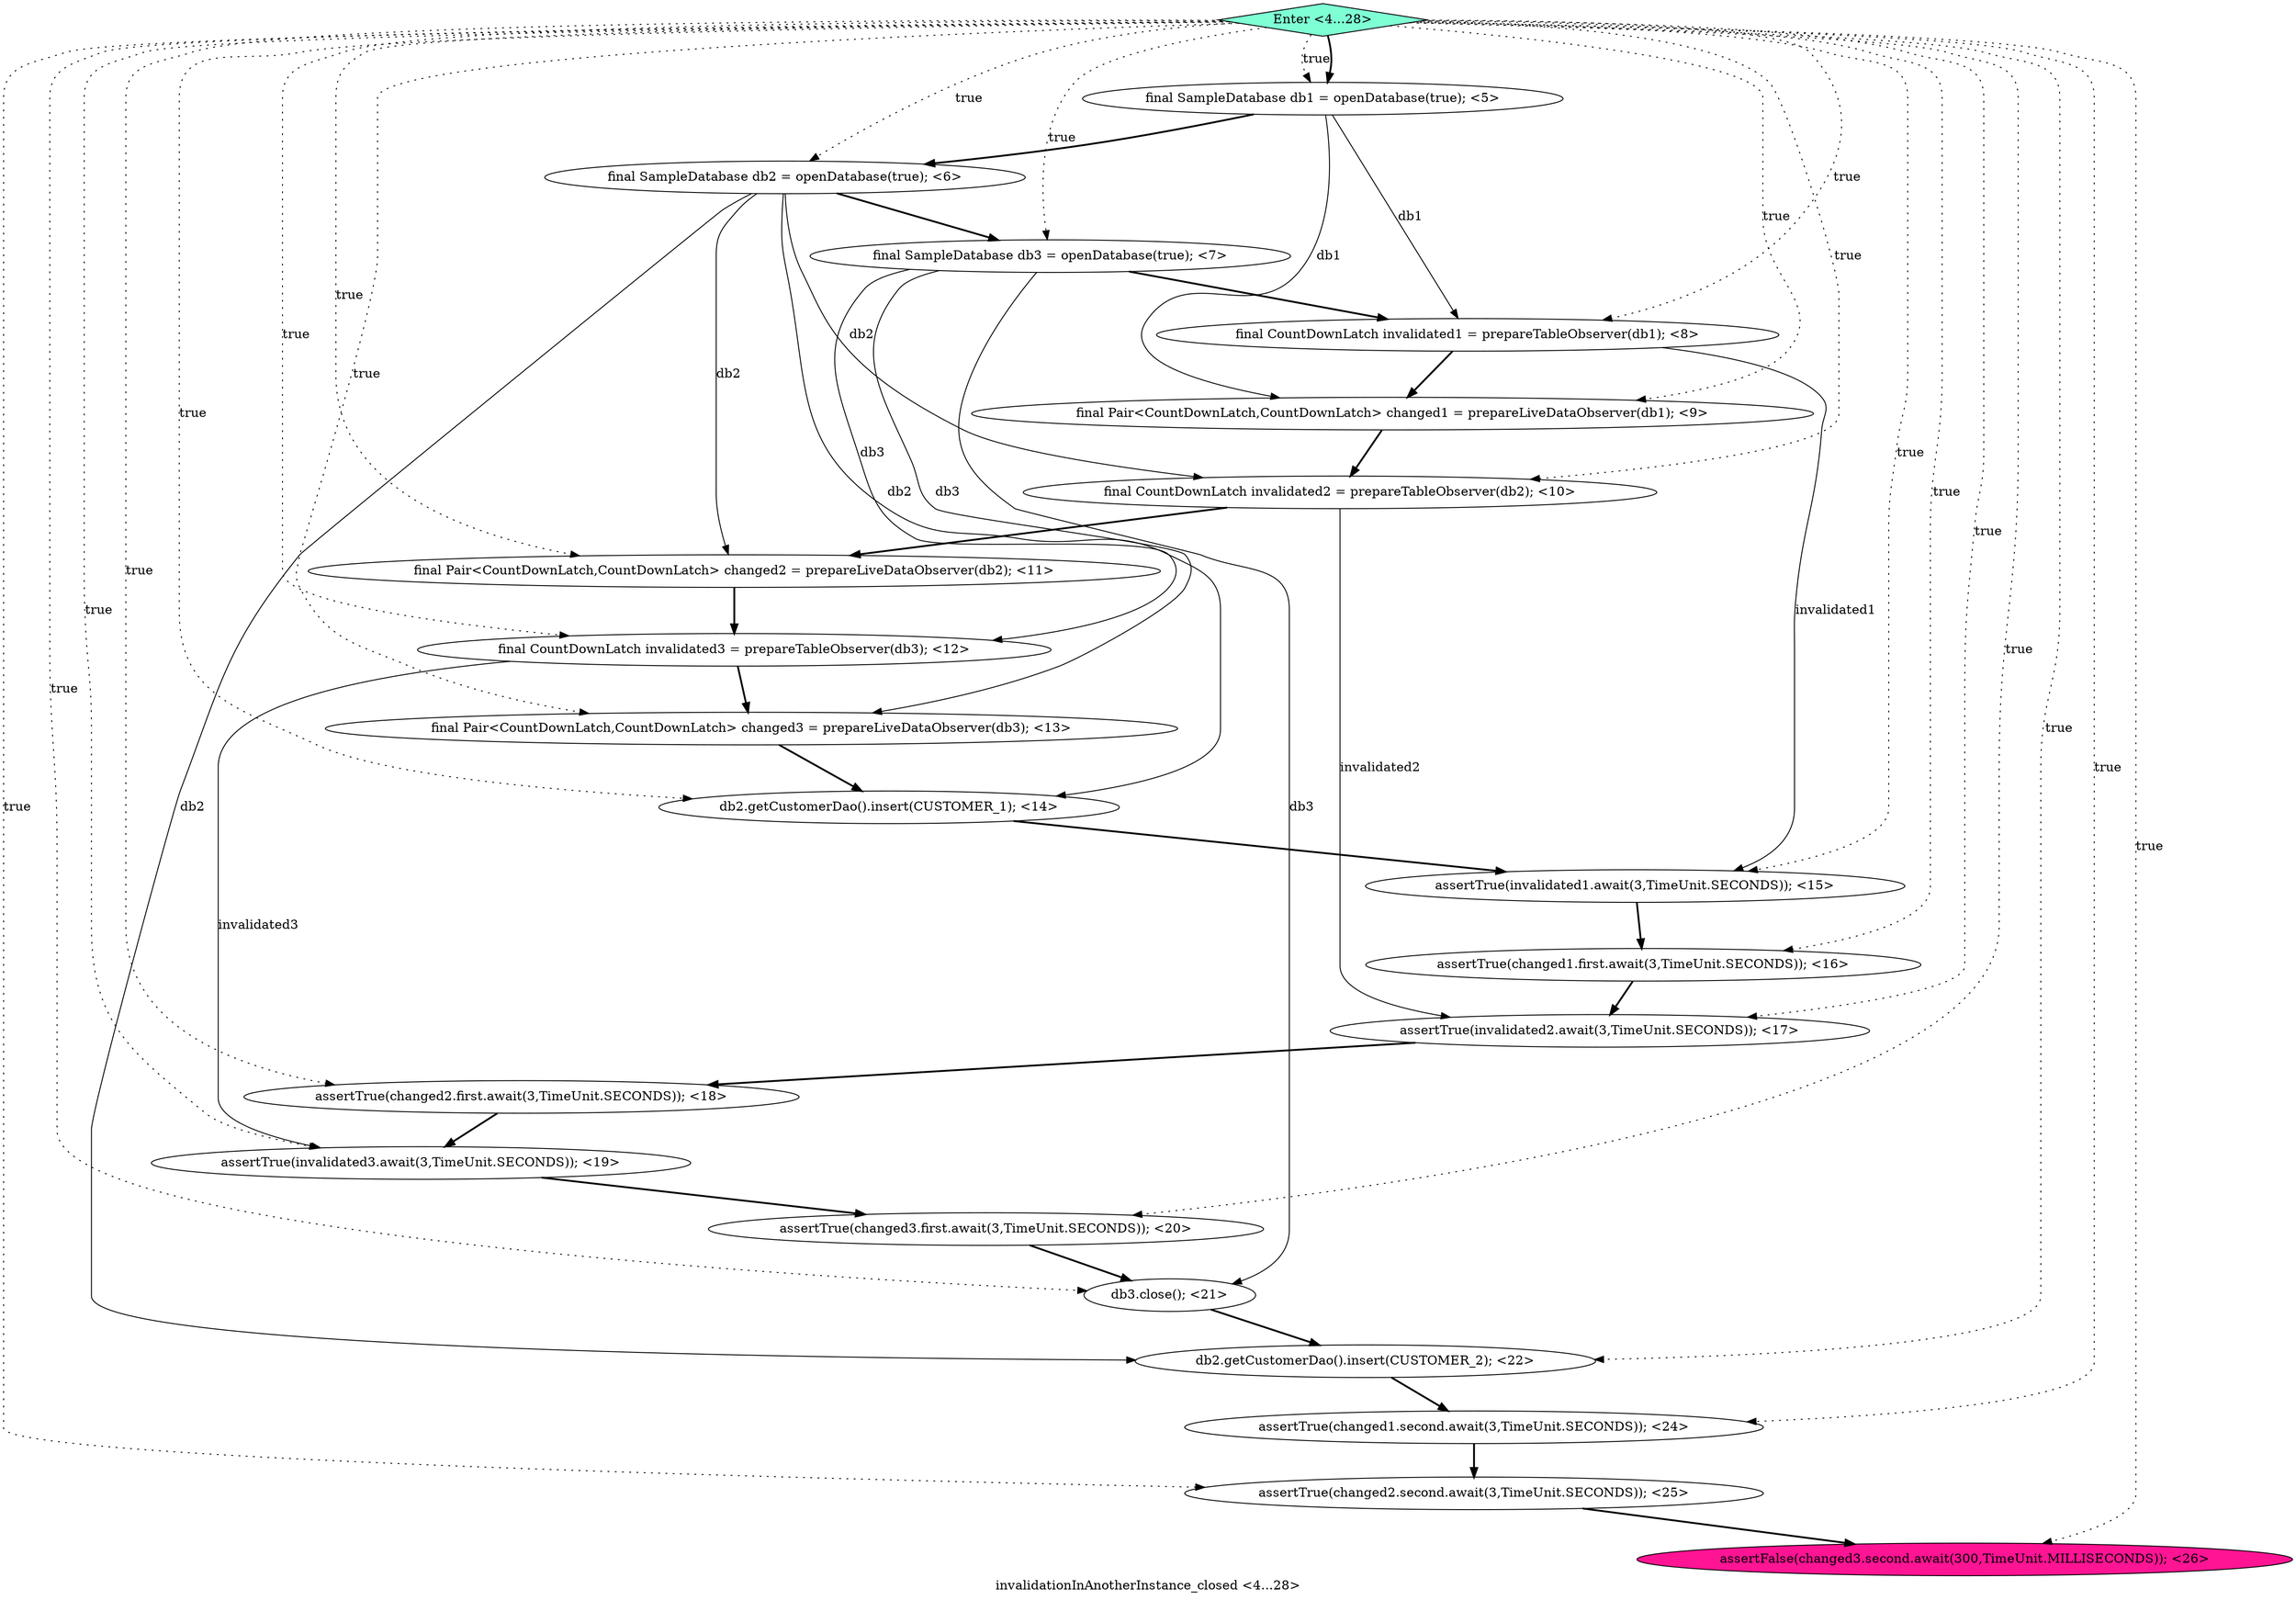 digraph PDG {
label = "invalidationInAnotherInstance_closed <4...28>";
0.3 [style = filled, label = "final CountDownLatch invalidated1 = prepareTableObserver(db1); <8>", fillcolor = white, shape = ellipse];
0.5 [style = filled, label = "final CountDownLatch invalidated2 = prepareTableObserver(db2); <10>", fillcolor = white, shape = ellipse];
0.2 [style = filled, label = "final SampleDatabase db3 = openDatabase(true); <7>", fillcolor = white, shape = ellipse];
0.6 [style = filled, label = "final Pair<CountDownLatch,CountDownLatch> changed2 = prepareLiveDataObserver(db2); <11>", fillcolor = white, shape = ellipse];
0.18 [style = filled, label = "assertTrue(changed1.second.await(3,TimeUnit.SECONDS)); <24>", fillcolor = white, shape = ellipse];
0.4 [style = filled, label = "final Pair<CountDownLatch,CountDownLatch> changed1 = prepareLiveDataObserver(db1); <9>", fillcolor = white, shape = ellipse];
0.1 [style = filled, label = "final SampleDatabase db2 = openDatabase(true); <6>", fillcolor = white, shape = ellipse];
0.10 [style = filled, label = "assertTrue(invalidated1.await(3,TimeUnit.SECONDS)); <15>", fillcolor = white, shape = ellipse];
0.21 [style = filled, label = "Enter <4...28>", fillcolor = aquamarine, shape = diamond];
0.9 [style = filled, label = "db2.getCustomerDao().insert(CUSTOMER_1); <14>", fillcolor = white, shape = ellipse];
0.12 [style = filled, label = "assertTrue(invalidated2.await(3,TimeUnit.SECONDS)); <17>", fillcolor = white, shape = ellipse];
0.13 [style = filled, label = "assertTrue(changed2.first.await(3,TimeUnit.SECONDS)); <18>", fillcolor = white, shape = ellipse];
0.11 [style = filled, label = "assertTrue(changed1.first.await(3,TimeUnit.SECONDS)); <16>", fillcolor = white, shape = ellipse];
0.16 [style = filled, label = "db3.close(); <21>", fillcolor = white, shape = ellipse];
0.14 [style = filled, label = "assertTrue(invalidated3.await(3,TimeUnit.SECONDS)); <19>", fillcolor = white, shape = ellipse];
0.8 [style = filled, label = "final Pair<CountDownLatch,CountDownLatch> changed3 = prepareLiveDataObserver(db3); <13>", fillcolor = white, shape = ellipse];
0.20 [style = filled, label = "assertFalse(changed3.second.await(300,TimeUnit.MILLISECONDS)); <26>", fillcolor = deeppink, shape = ellipse];
0.19 [style = filled, label = "assertTrue(changed2.second.await(3,TimeUnit.SECONDS)); <25>", fillcolor = white, shape = ellipse];
0.0 [style = filled, label = "final SampleDatabase db1 = openDatabase(true); <5>", fillcolor = white, shape = ellipse];
0.15 [style = filled, label = "assertTrue(changed3.first.await(3,TimeUnit.SECONDS)); <20>", fillcolor = white, shape = ellipse];
0.17 [style = filled, label = "db2.getCustomerDao().insert(CUSTOMER_2); <22>", fillcolor = white, shape = ellipse];
0.7 [style = filled, label = "final CountDownLatch invalidated3 = prepareTableObserver(db3); <12>", fillcolor = white, shape = ellipse];
0.0 -> 0.1 [style = bold, label=""];
0.0 -> 0.3 [style = solid, label="db1"];
0.0 -> 0.4 [style = solid, label="db1"];
0.1 -> 0.2 [style = bold, label=""];
0.1 -> 0.5 [style = solid, label="db2"];
0.1 -> 0.6 [style = solid, label="db2"];
0.1 -> 0.9 [style = solid, label="db2"];
0.1 -> 0.17 [style = solid, label="db2"];
0.2 -> 0.3 [style = bold, label=""];
0.2 -> 0.7 [style = solid, label="db3"];
0.2 -> 0.8 [style = solid, label="db3"];
0.2 -> 0.16 [style = solid, label="db3"];
0.3 -> 0.4 [style = bold, label=""];
0.3 -> 0.10 [style = solid, label="invalidated1"];
0.4 -> 0.5 [style = bold, label=""];
0.5 -> 0.6 [style = bold, label=""];
0.5 -> 0.12 [style = solid, label="invalidated2"];
0.6 -> 0.7 [style = bold, label=""];
0.7 -> 0.8 [style = bold, label=""];
0.7 -> 0.14 [style = solid, label="invalidated3"];
0.8 -> 0.9 [style = bold, label=""];
0.9 -> 0.10 [style = bold, label=""];
0.10 -> 0.11 [style = bold, label=""];
0.11 -> 0.12 [style = bold, label=""];
0.12 -> 0.13 [style = bold, label=""];
0.13 -> 0.14 [style = bold, label=""];
0.14 -> 0.15 [style = bold, label=""];
0.15 -> 0.16 [style = bold, label=""];
0.16 -> 0.17 [style = bold, label=""];
0.17 -> 0.18 [style = bold, label=""];
0.18 -> 0.19 [style = bold, label=""];
0.19 -> 0.20 [style = bold, label=""];
0.21 -> 0.0 [style = dotted, label="true"];
0.21 -> 0.0 [style = bold, label=""];
0.21 -> 0.1 [style = dotted, label="true"];
0.21 -> 0.2 [style = dotted, label="true"];
0.21 -> 0.3 [style = dotted, label="true"];
0.21 -> 0.4 [style = dotted, label="true"];
0.21 -> 0.5 [style = dotted, label="true"];
0.21 -> 0.6 [style = dotted, label="true"];
0.21 -> 0.7 [style = dotted, label="true"];
0.21 -> 0.8 [style = dotted, label="true"];
0.21 -> 0.9 [style = dotted, label="true"];
0.21 -> 0.10 [style = dotted, label="true"];
0.21 -> 0.11 [style = dotted, label="true"];
0.21 -> 0.12 [style = dotted, label="true"];
0.21 -> 0.13 [style = dotted, label="true"];
0.21 -> 0.14 [style = dotted, label="true"];
0.21 -> 0.15 [style = dotted, label="true"];
0.21 -> 0.16 [style = dotted, label="true"];
0.21 -> 0.17 [style = dotted, label="true"];
0.21 -> 0.18 [style = dotted, label="true"];
0.21 -> 0.19 [style = dotted, label="true"];
0.21 -> 0.20 [style = dotted, label="true"];
}

